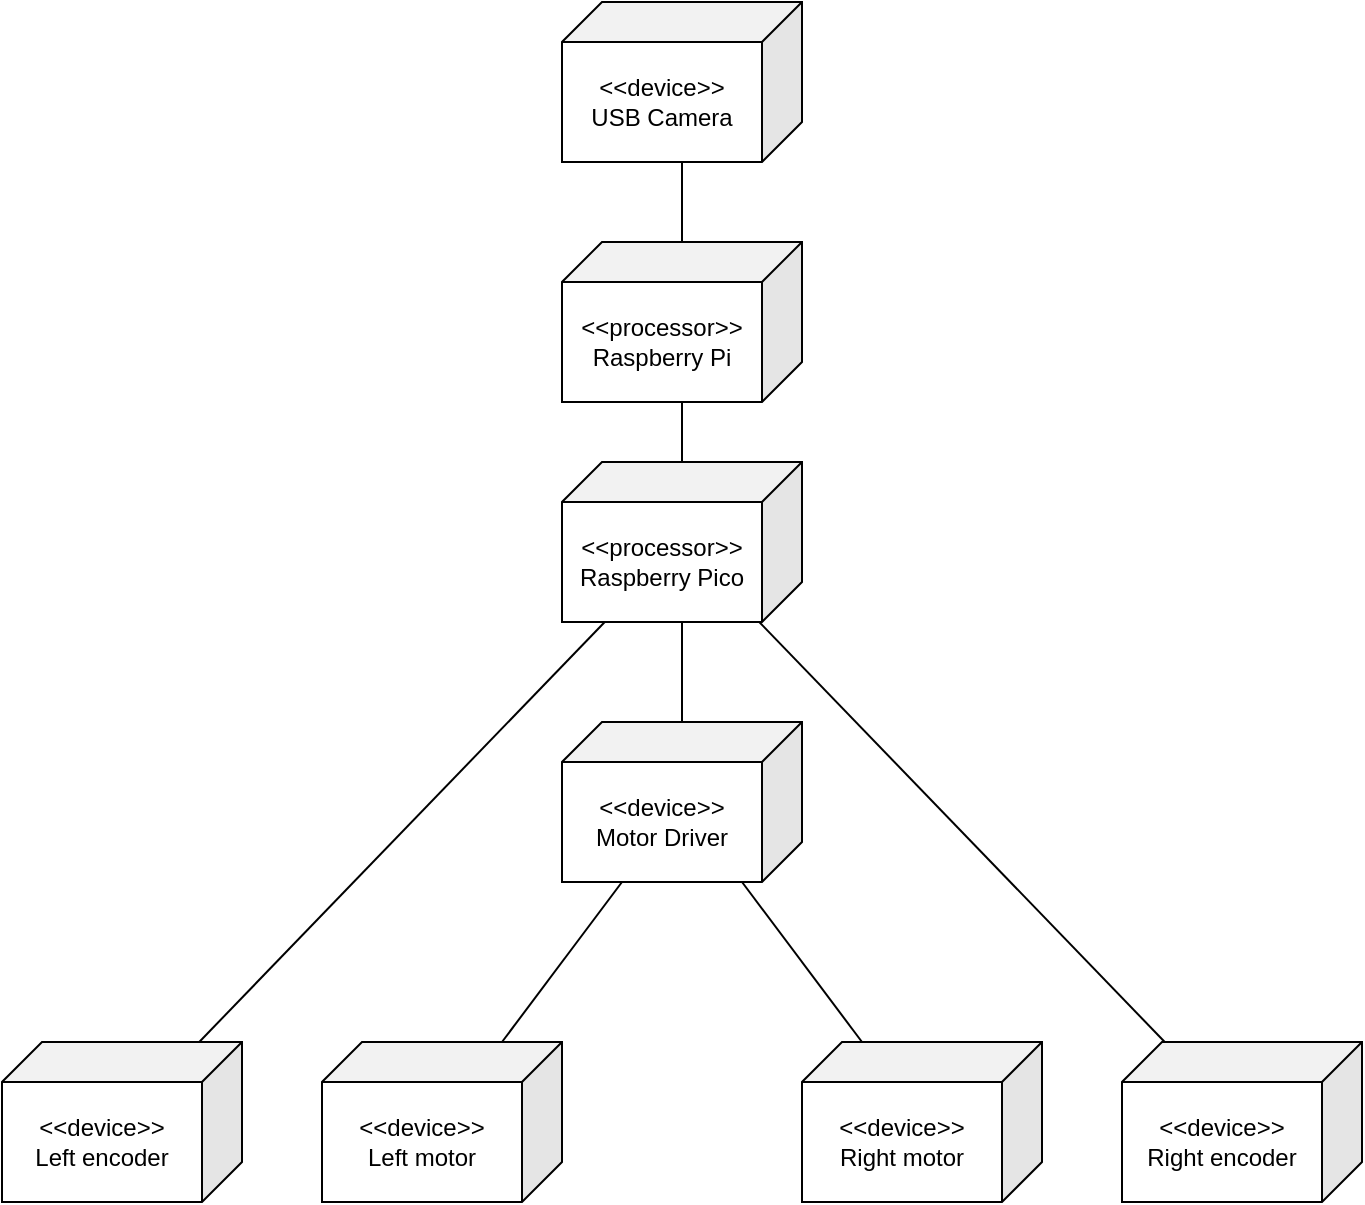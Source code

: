 <mxfile>
    <diagram id="hKrpvp1UyMJlYyvu_L47" name="Page-1">
        <mxGraphModel dx="1493" dy="1063" grid="1" gridSize="10" guides="1" tooltips="1" connect="1" arrows="1" fold="1" page="1" pageScale="1" pageWidth="850" pageHeight="1100" math="0" shadow="0">
            <root>
                <mxCell id="0"/>
                <mxCell id="1" parent="0"/>
                <mxCell id="17" style="edgeStyle=none;html=1;strokeColor=default;endArrow=none;endFill=0;" parent="1" source="18" target="19" edge="1">
                    <mxGeometry relative="1" as="geometry">
                        <mxPoint x="362.308" y="310" as="sourcePoint"/>
                    </mxGeometry>
                </mxCell>
                <mxCell id="18" value="&amp;lt;&amp;lt;device&amp;gt;&amp;gt;&lt;br&gt;USB Camera" style="shape=cube;whiteSpace=wrap;html=1;boundedLbl=1;backgroundOutline=1;darkOpacity=0.05;darkOpacity2=0.1;flipV=0;flipH=1;" parent="1" vertex="1">
                    <mxGeometry x="320" y="240" width="120" height="80" as="geometry"/>
                </mxCell>
                <mxCell id="19" value="&amp;lt;&amp;lt;processor&amp;gt;&amp;gt;&lt;br&gt;Raspberry Pi" style="shape=cube;whiteSpace=wrap;html=1;boundedLbl=1;backgroundOutline=1;darkOpacity=0.05;darkOpacity2=0.1;flipV=0;flipH=1;" vertex="1" parent="1">
                    <mxGeometry x="320" y="360" width="120" height="80" as="geometry"/>
                </mxCell>
                <mxCell id="33" style="edgeStyle=none;html=1;strokeColor=default;startArrow=none;startFill=0;endArrow=none;endFill=0;" edge="1" parent="1" source="21" target="24">
                    <mxGeometry relative="1" as="geometry"/>
                </mxCell>
                <mxCell id="34" style="edgeStyle=none;html=1;strokeColor=default;startArrow=none;startFill=0;endArrow=none;endFill=0;" edge="1" parent="1" source="21" target="26">
                    <mxGeometry relative="1" as="geometry"/>
                </mxCell>
                <mxCell id="21" value="&amp;lt;&amp;lt;processor&amp;gt;&amp;gt;&lt;br&gt;Raspberry Pico" style="shape=cube;whiteSpace=wrap;html=1;boundedLbl=1;backgroundOutline=1;darkOpacity=0.05;darkOpacity2=0.1;flipV=0;flipH=1;" vertex="1" parent="1">
                    <mxGeometry x="320" y="470" width="120" height="80" as="geometry"/>
                </mxCell>
                <mxCell id="35" style="edgeStyle=none;html=1;strokeColor=default;startArrow=none;startFill=0;endArrow=none;endFill=0;" edge="1" parent="1" source="22" target="28">
                    <mxGeometry relative="1" as="geometry"/>
                </mxCell>
                <mxCell id="36" style="edgeStyle=none;html=1;strokeColor=default;startArrow=none;startFill=0;endArrow=none;endFill=0;" edge="1" parent="1" source="22" target="27">
                    <mxGeometry relative="1" as="geometry"/>
                </mxCell>
                <mxCell id="22" value="&amp;lt;&amp;lt;device&amp;gt;&amp;gt;&lt;br&gt;Motor Driver" style="shape=cube;whiteSpace=wrap;html=1;boundedLbl=1;backgroundOutline=1;darkOpacity=0.05;darkOpacity2=0.1;flipV=0;flipH=1;" vertex="1" parent="1">
                    <mxGeometry x="320" y="600" width="120" height="80" as="geometry"/>
                </mxCell>
                <mxCell id="24" value="&amp;lt;&amp;lt;device&amp;gt;&amp;gt;&lt;br&gt;Left encoder" style="shape=cube;whiteSpace=wrap;html=1;boundedLbl=1;backgroundOutline=1;darkOpacity=0.05;darkOpacity2=0.1;flipV=0;flipH=1;" vertex="1" parent="1">
                    <mxGeometry x="40" y="760" width="120" height="80" as="geometry"/>
                </mxCell>
                <mxCell id="26" value="&amp;lt;&amp;lt;device&amp;gt;&amp;gt;&lt;br&gt;Right encoder" style="shape=cube;whiteSpace=wrap;html=1;boundedLbl=1;backgroundOutline=1;darkOpacity=0.05;darkOpacity2=0.1;flipV=0;flipH=1;" vertex="1" parent="1">
                    <mxGeometry x="600" y="760" width="120" height="80" as="geometry"/>
                </mxCell>
                <mxCell id="27" value="&amp;lt;&amp;lt;device&amp;gt;&amp;gt;&lt;br&gt;Left motor" style="shape=cube;whiteSpace=wrap;html=1;boundedLbl=1;backgroundOutline=1;darkOpacity=0.05;darkOpacity2=0.1;flipV=0;flipH=1;" vertex="1" parent="1">
                    <mxGeometry x="200" y="760" width="120" height="80" as="geometry"/>
                </mxCell>
                <mxCell id="28" value="&amp;lt;&amp;lt;device&amp;gt;&amp;gt;&lt;br&gt;Right motor" style="shape=cube;whiteSpace=wrap;html=1;boundedLbl=1;backgroundOutline=1;darkOpacity=0.05;darkOpacity2=0.1;flipV=0;flipH=1;" vertex="1" parent="1">
                    <mxGeometry x="440" y="760" width="120" height="80" as="geometry"/>
                </mxCell>
                <mxCell id="31" style="edgeStyle=none;html=1;strokeColor=default;endArrow=none;endFill=0;" edge="1" parent="1" source="19" target="21">
                    <mxGeometry relative="1" as="geometry">
                        <mxPoint x="480" y="390" as="sourcePoint"/>
                        <mxPoint x="480" y="430" as="targetPoint"/>
                    </mxGeometry>
                </mxCell>
                <mxCell id="32" style="edgeStyle=none;html=1;strokeColor=default;endArrow=none;endFill=0;" edge="1" parent="1" source="21" target="22">
                    <mxGeometry relative="1" as="geometry">
                        <mxPoint x="379.74" y="570" as="sourcePoint"/>
                        <mxPoint x="379.74" y="600" as="targetPoint"/>
                    </mxGeometry>
                </mxCell>
            </root>
        </mxGraphModel>
    </diagram>
</mxfile>